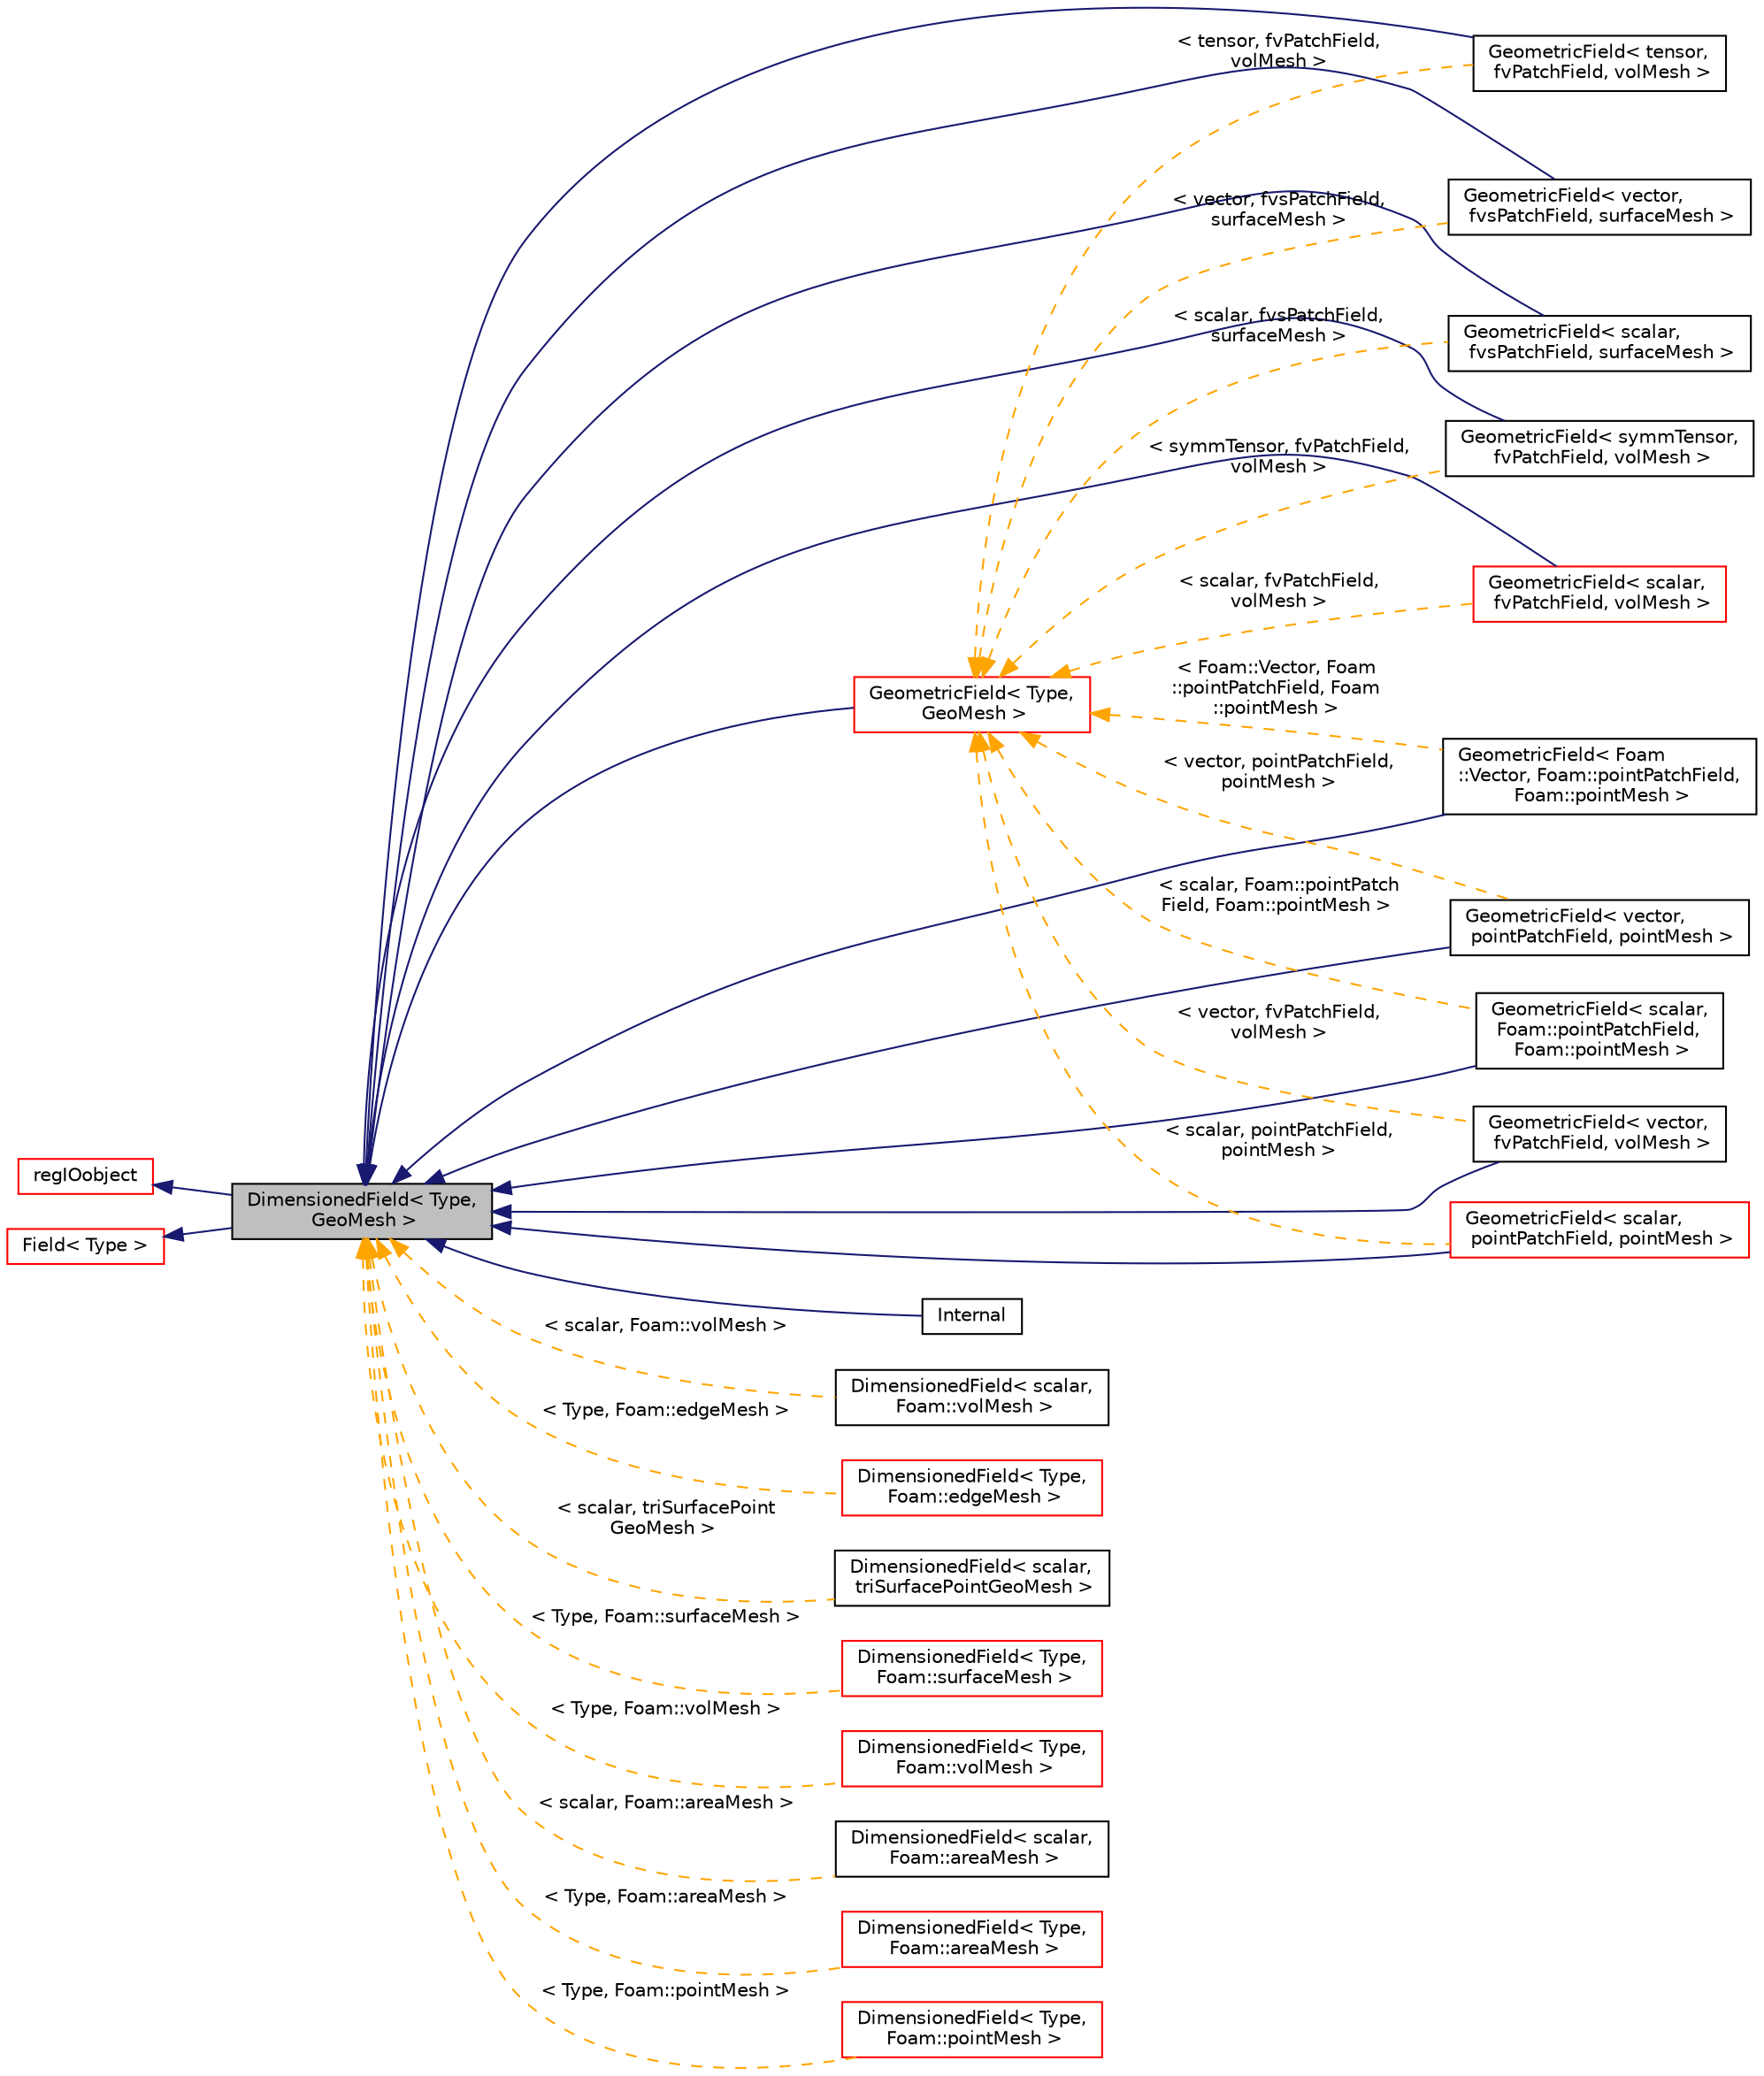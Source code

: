 digraph "DimensionedField&lt; Type, GeoMesh &gt;"
{
  bgcolor="transparent";
  edge [fontname="Helvetica",fontsize="10",labelfontname="Helvetica",labelfontsize="10"];
  node [fontname="Helvetica",fontsize="10",shape=record];
  rankdir="LR";
  Node1 [label="DimensionedField\< Type,\l GeoMesh \>",height=0.2,width=0.4,color="black", fillcolor="grey75", style="filled" fontcolor="black"];
  Node2 -> Node1 [dir="back",color="midnightblue",fontsize="10",style="solid",fontname="Helvetica"];
  Node2 [label="regIOobject",height=0.2,width=0.4,color="red",URL="$classFoam_1_1regIOobject.html",tooltip="regIOobject is an abstract class derived from IOobject to handle automatic object registration with t..."];
  Node3 -> Node1 [dir="back",color="midnightblue",fontsize="10",style="solid",fontname="Helvetica"];
  Node3 [label="Field\< Type \>",height=0.2,width=0.4,color="red",URL="$classFoam_1_1Field.html",tooltip="Generic templated field type. "];
  Node1 -> Node4 [dir="back",color="midnightblue",fontsize="10",style="solid",fontname="Helvetica"];
  Node4 [label="GeometricField\< Type,\l GeoMesh \>",height=0.2,width=0.4,color="red",URL="$classFoam_1_1GeometricField.html",tooltip="Generic GeometricField class. "];
  Node4 -> Node5 [dir="back",color="orange",fontsize="10",style="dashed",label=" \< symmTensor, fvPatchField,\l volMesh \>" ,fontname="Helvetica"];
  Node5 [label="GeometricField\< symmTensor,\l fvPatchField, volMesh \>",height=0.2,width=0.4,color="black",URL="$classFoam_1_1GeometricField.html"];
  Node4 -> Node6 [dir="back",color="orange",fontsize="10",style="dashed",label=" \< tensor, fvPatchField,\l volMesh \>" ,fontname="Helvetica"];
  Node6 [label="GeometricField\< tensor,\l fvPatchField, volMesh \>",height=0.2,width=0.4,color="black",URL="$classFoam_1_1GeometricField.html"];
  Node4 -> Node7 [dir="back",color="orange",fontsize="10",style="dashed",label=" \< vector, fvsPatchField,\l surfaceMesh \>" ,fontname="Helvetica"];
  Node7 [label="GeometricField\< vector,\l fvsPatchField, surfaceMesh \>",height=0.2,width=0.4,color="black",URL="$classFoam_1_1GeometricField.html"];
  Node4 -> Node8 [dir="back",color="orange",fontsize="10",style="dashed",label=" \< scalar, fvPatchField,\l volMesh \>" ,fontname="Helvetica"];
  Node8 [label="GeometricField\< scalar,\l fvPatchField, volMesh \>",height=0.2,width=0.4,color="red",URL="$classFoam_1_1GeometricField.html"];
  Node4 -> Node9 [dir="back",color="orange",fontsize="10",style="dashed",label=" \< scalar, fvsPatchField,\l surfaceMesh \>" ,fontname="Helvetica"];
  Node9 [label="GeometricField\< scalar,\l fvsPatchField, surfaceMesh \>",height=0.2,width=0.4,color="black",URL="$classFoam_1_1GeometricField.html"];
  Node4 -> Node10 [dir="back",color="orange",fontsize="10",style="dashed",label=" \< scalar, pointPatchField,\l pointMesh \>" ,fontname="Helvetica"];
  Node10 [label="GeometricField\< scalar,\l pointPatchField, pointMesh \>",height=0.2,width=0.4,color="red",URL="$classFoam_1_1GeometricField.html"];
  Node4 -> Node11 [dir="back",color="orange",fontsize="10",style="dashed",label=" \< Foam::Vector, Foam\l::pointPatchField, Foam\l::pointMesh \>" ,fontname="Helvetica"];
  Node11 [label="GeometricField\< Foam\l::Vector, Foam::pointPatchField,\l Foam::pointMesh \>",height=0.2,width=0.4,color="black",URL="$classFoam_1_1GeometricField.html"];
  Node4 -> Node12 [dir="back",color="orange",fontsize="10",style="dashed",label=" \< vector, fvPatchField,\l volMesh \>" ,fontname="Helvetica"];
  Node12 [label="GeometricField\< vector,\l fvPatchField, volMesh \>",height=0.2,width=0.4,color="black",URL="$classFoam_1_1GeometricField.html"];
  Node4 -> Node13 [dir="back",color="orange",fontsize="10",style="dashed",label=" \< scalar, Foam::pointPatch\lField, Foam::pointMesh \>" ,fontname="Helvetica"];
  Node13 [label="GeometricField\< scalar,\l Foam::pointPatchField,\l Foam::pointMesh \>",height=0.2,width=0.4,color="black",URL="$classFoam_1_1GeometricField.html"];
  Node4 -> Node14 [dir="back",color="orange",fontsize="10",style="dashed",label=" \< vector, pointPatchField,\l pointMesh \>" ,fontname="Helvetica"];
  Node14 [label="GeometricField\< vector,\l pointPatchField, pointMesh \>",height=0.2,width=0.4,color="black",URL="$classFoam_1_1GeometricField.html"];
  Node1 -> Node15 [dir="back",color="midnightblue",fontsize="10",style="solid",fontname="Helvetica"];
  Node15 [label="Internal",height=0.2,width=0.4,color="black",URL="$classFoam_1_1SlicedGeometricField_1_1Internal.html",tooltip="The internalField of a SlicedGeometricField. "];
  Node1 -> Node11 [dir="back",color="midnightblue",fontsize="10",style="solid",fontname="Helvetica"];
  Node1 -> Node13 [dir="back",color="midnightblue",fontsize="10",style="solid",fontname="Helvetica"];
  Node1 -> Node8 [dir="back",color="midnightblue",fontsize="10",style="solid",fontname="Helvetica"];
  Node1 -> Node9 [dir="back",color="midnightblue",fontsize="10",style="solid",fontname="Helvetica"];
  Node1 -> Node10 [dir="back",color="midnightblue",fontsize="10",style="solid",fontname="Helvetica"];
  Node1 -> Node5 [dir="back",color="midnightblue",fontsize="10",style="solid",fontname="Helvetica"];
  Node1 -> Node6 [dir="back",color="midnightblue",fontsize="10",style="solid",fontname="Helvetica"];
  Node1 -> Node12 [dir="back",color="midnightblue",fontsize="10",style="solid",fontname="Helvetica"];
  Node1 -> Node7 [dir="back",color="midnightblue",fontsize="10",style="solid",fontname="Helvetica"];
  Node1 -> Node14 [dir="back",color="midnightblue",fontsize="10",style="solid",fontname="Helvetica"];
  Node1 -> Node16 [dir="back",color="orange",fontsize="10",style="dashed",label=" \< scalar, Foam::volMesh \>" ,fontname="Helvetica"];
  Node16 [label="DimensionedField\< scalar,\l Foam::volMesh \>",height=0.2,width=0.4,color="black",URL="$classFoam_1_1DimensionedField.html"];
  Node1 -> Node17 [dir="back",color="orange",fontsize="10",style="dashed",label=" \< Type, Foam::edgeMesh \>" ,fontname="Helvetica"];
  Node17 [label="DimensionedField\< Type,\l Foam::edgeMesh \>",height=0.2,width=0.4,color="red",URL="$classFoam_1_1DimensionedField.html"];
  Node1 -> Node18 [dir="back",color="orange",fontsize="10",style="dashed",label=" \< scalar, triSurfacePoint\lGeoMesh \>" ,fontname="Helvetica"];
  Node18 [label="DimensionedField\< scalar,\l triSurfacePointGeoMesh \>",height=0.2,width=0.4,color="black",URL="$classFoam_1_1DimensionedField.html"];
  Node1 -> Node19 [dir="back",color="orange",fontsize="10",style="dashed",label=" \< Type, Foam::surfaceMesh \>" ,fontname="Helvetica"];
  Node19 [label="DimensionedField\< Type,\l Foam::surfaceMesh \>",height=0.2,width=0.4,color="red",URL="$classFoam_1_1DimensionedField.html"];
  Node1 -> Node20 [dir="back",color="orange",fontsize="10",style="dashed",label=" \< Type, Foam::volMesh \>" ,fontname="Helvetica"];
  Node20 [label="DimensionedField\< Type,\l Foam::volMesh \>",height=0.2,width=0.4,color="red",URL="$classFoam_1_1DimensionedField.html"];
  Node1 -> Node21 [dir="back",color="orange",fontsize="10",style="dashed",label=" \< scalar, Foam::areaMesh \>" ,fontname="Helvetica"];
  Node21 [label="DimensionedField\< scalar,\l Foam::areaMesh \>",height=0.2,width=0.4,color="black",URL="$classFoam_1_1DimensionedField.html"];
  Node1 -> Node22 [dir="back",color="orange",fontsize="10",style="dashed",label=" \< Type, Foam::areaMesh \>" ,fontname="Helvetica"];
  Node22 [label="DimensionedField\< Type,\l Foam::areaMesh \>",height=0.2,width=0.4,color="red",URL="$classFoam_1_1DimensionedField.html"];
  Node1 -> Node23 [dir="back",color="orange",fontsize="10",style="dashed",label=" \< Type, Foam::pointMesh \>" ,fontname="Helvetica"];
  Node23 [label="DimensionedField\< Type,\l Foam::pointMesh \>",height=0.2,width=0.4,color="red",URL="$classFoam_1_1DimensionedField.html"];
}
